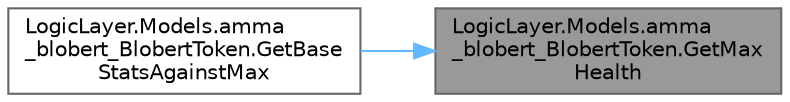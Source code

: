 digraph "LogicLayer.Models.amma_blobert_BlobertToken.GetMaxHealth"
{
 // LATEX_PDF_SIZE
  bgcolor="transparent";
  edge [fontname=Helvetica,fontsize=10,labelfontname=Helvetica,labelfontsize=10];
  node [fontname=Helvetica,fontsize=10,shape=box,height=0.2,width=0.4];
  rankdir="RL";
  Node1 [id="Node000001",label="LogicLayer.Models.amma\l_blobert_BlobertToken.GetMax\lHealth",height=0.2,width=0.4,color="gray40", fillcolor="grey60", style="filled", fontcolor="black",tooltip="Retrieves the maximum health of the Blobert based on the stats."];
  Node1 -> Node2 [id="edge1_Node000001_Node000002",dir="back",color="steelblue1",style="solid",tooltip=" "];
  Node2 [id="Node000002",label="LogicLayer.Models.amma\l_blobert_BlobertToken.GetBase\lStatsAgainstMax",height=0.2,width=0.4,color="grey40", fillcolor="white", style="filled",URL="$class_logic_layer_1_1_models_1_1amma__blobert___blobert_token.html#ae4a106a1f7a3169d979d4522b61745e6",tooltip="Retrieves the stats in relations to the max possible."];
}
